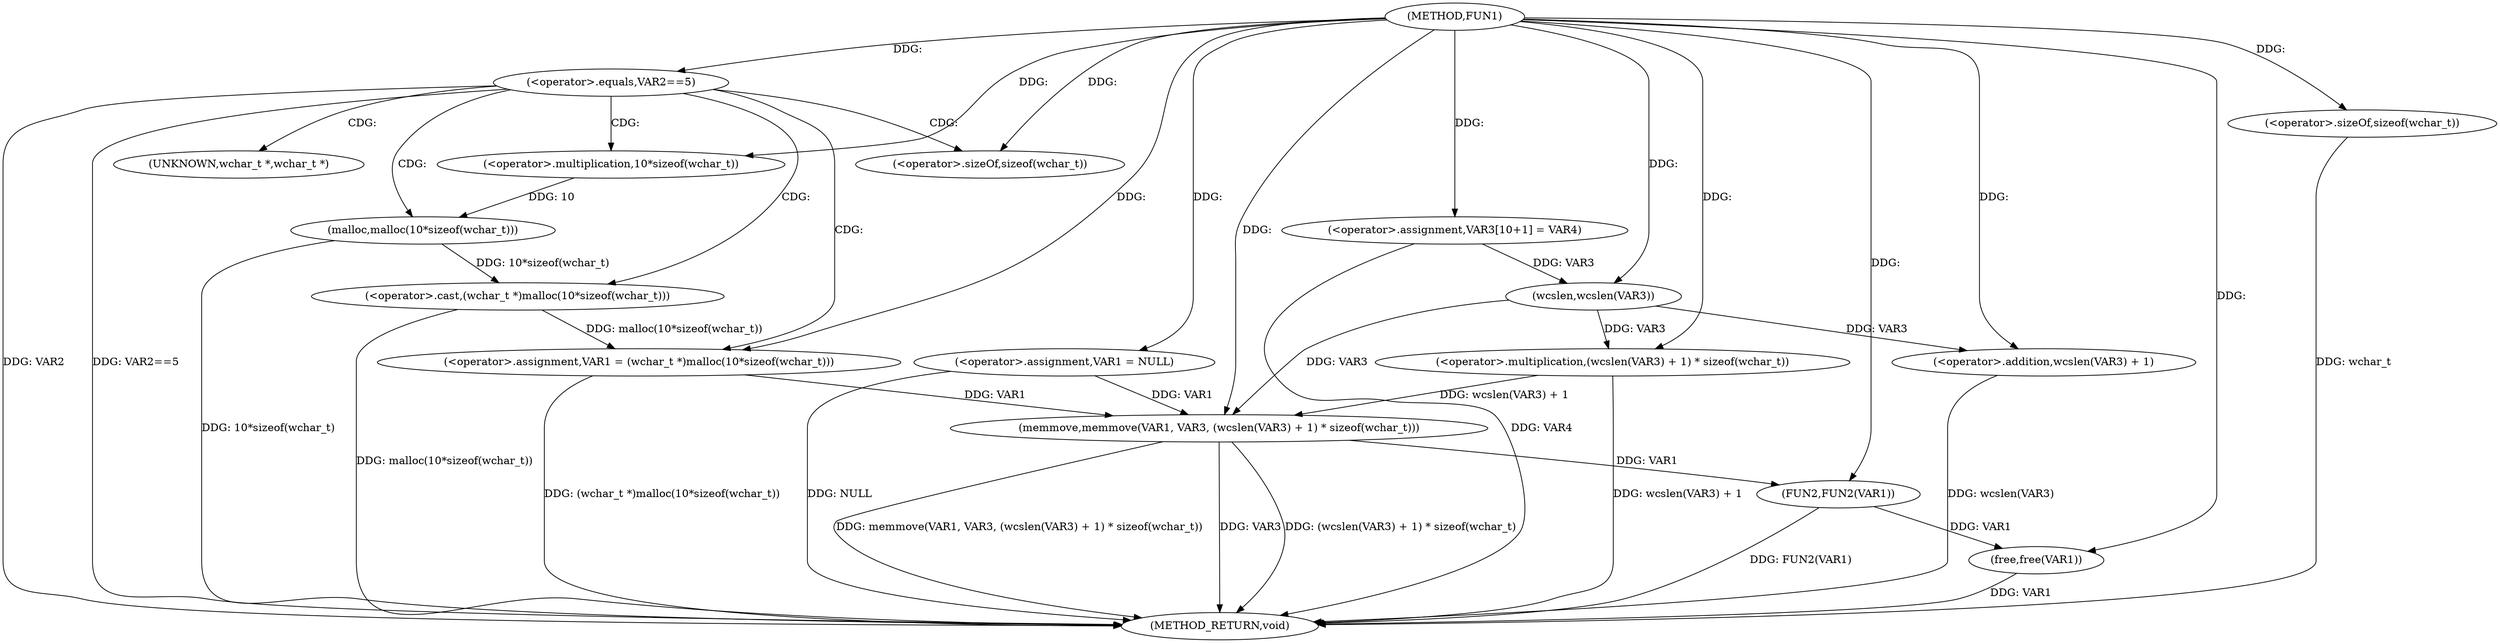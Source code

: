 digraph FUN1 {  
"1000100" [label = "(METHOD,FUN1)" ]
"1000139" [label = "(METHOD_RETURN,void)" ]
"1000103" [label = "(<operator>.assignment,VAR1 = NULL)" ]
"1000107" [label = "(<operator>.equals,VAR2==5)" ]
"1000111" [label = "(<operator>.assignment,VAR1 = (wchar_t *)malloc(10*sizeof(wchar_t)))" ]
"1000113" [label = "(<operator>.cast,(wchar_t *)malloc(10*sizeof(wchar_t)))" ]
"1000115" [label = "(malloc,malloc(10*sizeof(wchar_t)))" ]
"1000116" [label = "(<operator>.multiplication,10*sizeof(wchar_t))" ]
"1000118" [label = "(<operator>.sizeOf,sizeof(wchar_t))" ]
"1000122" [label = "(<operator>.assignment,VAR3[10+1] = VAR4)" ]
"1000125" [label = "(memmove,memmove(VAR1, VAR3, (wcslen(VAR3) + 1) * sizeof(wchar_t)))" ]
"1000128" [label = "(<operator>.multiplication,(wcslen(VAR3) + 1) * sizeof(wchar_t))" ]
"1000129" [label = "(<operator>.addition,wcslen(VAR3) + 1)" ]
"1000130" [label = "(wcslen,wcslen(VAR3))" ]
"1000133" [label = "(<operator>.sizeOf,sizeof(wchar_t))" ]
"1000135" [label = "(FUN2,FUN2(VAR1))" ]
"1000137" [label = "(free,free(VAR1))" ]
"1000114" [label = "(UNKNOWN,wchar_t *,wchar_t *)" ]
  "1000129" -> "1000139"  [ label = "DDG: wcslen(VAR3)"] 
  "1000125" -> "1000139"  [ label = "DDG: memmove(VAR1, VAR3, (wcslen(VAR3) + 1) * sizeof(wchar_t))"] 
  "1000107" -> "1000139"  [ label = "DDG: VAR2"] 
  "1000107" -> "1000139"  [ label = "DDG: VAR2==5"] 
  "1000103" -> "1000139"  [ label = "DDG: NULL"] 
  "1000113" -> "1000139"  [ label = "DDG: malloc(10*sizeof(wchar_t))"] 
  "1000125" -> "1000139"  [ label = "DDG: VAR3"] 
  "1000122" -> "1000139"  [ label = "DDG: VAR4"] 
  "1000128" -> "1000139"  [ label = "DDG: wcslen(VAR3) + 1"] 
  "1000133" -> "1000139"  [ label = "DDG: wchar_t"] 
  "1000135" -> "1000139"  [ label = "DDG: FUN2(VAR1)"] 
  "1000111" -> "1000139"  [ label = "DDG: (wchar_t *)malloc(10*sizeof(wchar_t))"] 
  "1000125" -> "1000139"  [ label = "DDG: (wcslen(VAR3) + 1) * sizeof(wchar_t)"] 
  "1000137" -> "1000139"  [ label = "DDG: VAR1"] 
  "1000115" -> "1000139"  [ label = "DDG: 10*sizeof(wchar_t)"] 
  "1000100" -> "1000103"  [ label = "DDG: "] 
  "1000100" -> "1000107"  [ label = "DDG: "] 
  "1000113" -> "1000111"  [ label = "DDG: malloc(10*sizeof(wchar_t))"] 
  "1000100" -> "1000111"  [ label = "DDG: "] 
  "1000115" -> "1000113"  [ label = "DDG: 10*sizeof(wchar_t)"] 
  "1000116" -> "1000115"  [ label = "DDG: 10"] 
  "1000100" -> "1000116"  [ label = "DDG: "] 
  "1000100" -> "1000118"  [ label = "DDG: "] 
  "1000100" -> "1000122"  [ label = "DDG: "] 
  "1000103" -> "1000125"  [ label = "DDG: VAR1"] 
  "1000111" -> "1000125"  [ label = "DDG: VAR1"] 
  "1000100" -> "1000125"  [ label = "DDG: "] 
  "1000130" -> "1000125"  [ label = "DDG: VAR3"] 
  "1000128" -> "1000125"  [ label = "DDG: wcslen(VAR3) + 1"] 
  "1000130" -> "1000128"  [ label = "DDG: VAR3"] 
  "1000100" -> "1000128"  [ label = "DDG: "] 
  "1000130" -> "1000129"  [ label = "DDG: VAR3"] 
  "1000122" -> "1000130"  [ label = "DDG: VAR3"] 
  "1000100" -> "1000130"  [ label = "DDG: "] 
  "1000100" -> "1000129"  [ label = "DDG: "] 
  "1000100" -> "1000133"  [ label = "DDG: "] 
  "1000125" -> "1000135"  [ label = "DDG: VAR1"] 
  "1000100" -> "1000135"  [ label = "DDG: "] 
  "1000135" -> "1000137"  [ label = "DDG: VAR1"] 
  "1000100" -> "1000137"  [ label = "DDG: "] 
  "1000107" -> "1000115"  [ label = "CDG: "] 
  "1000107" -> "1000116"  [ label = "CDG: "] 
  "1000107" -> "1000113"  [ label = "CDG: "] 
  "1000107" -> "1000118"  [ label = "CDG: "] 
  "1000107" -> "1000111"  [ label = "CDG: "] 
  "1000107" -> "1000114"  [ label = "CDG: "] 
}
